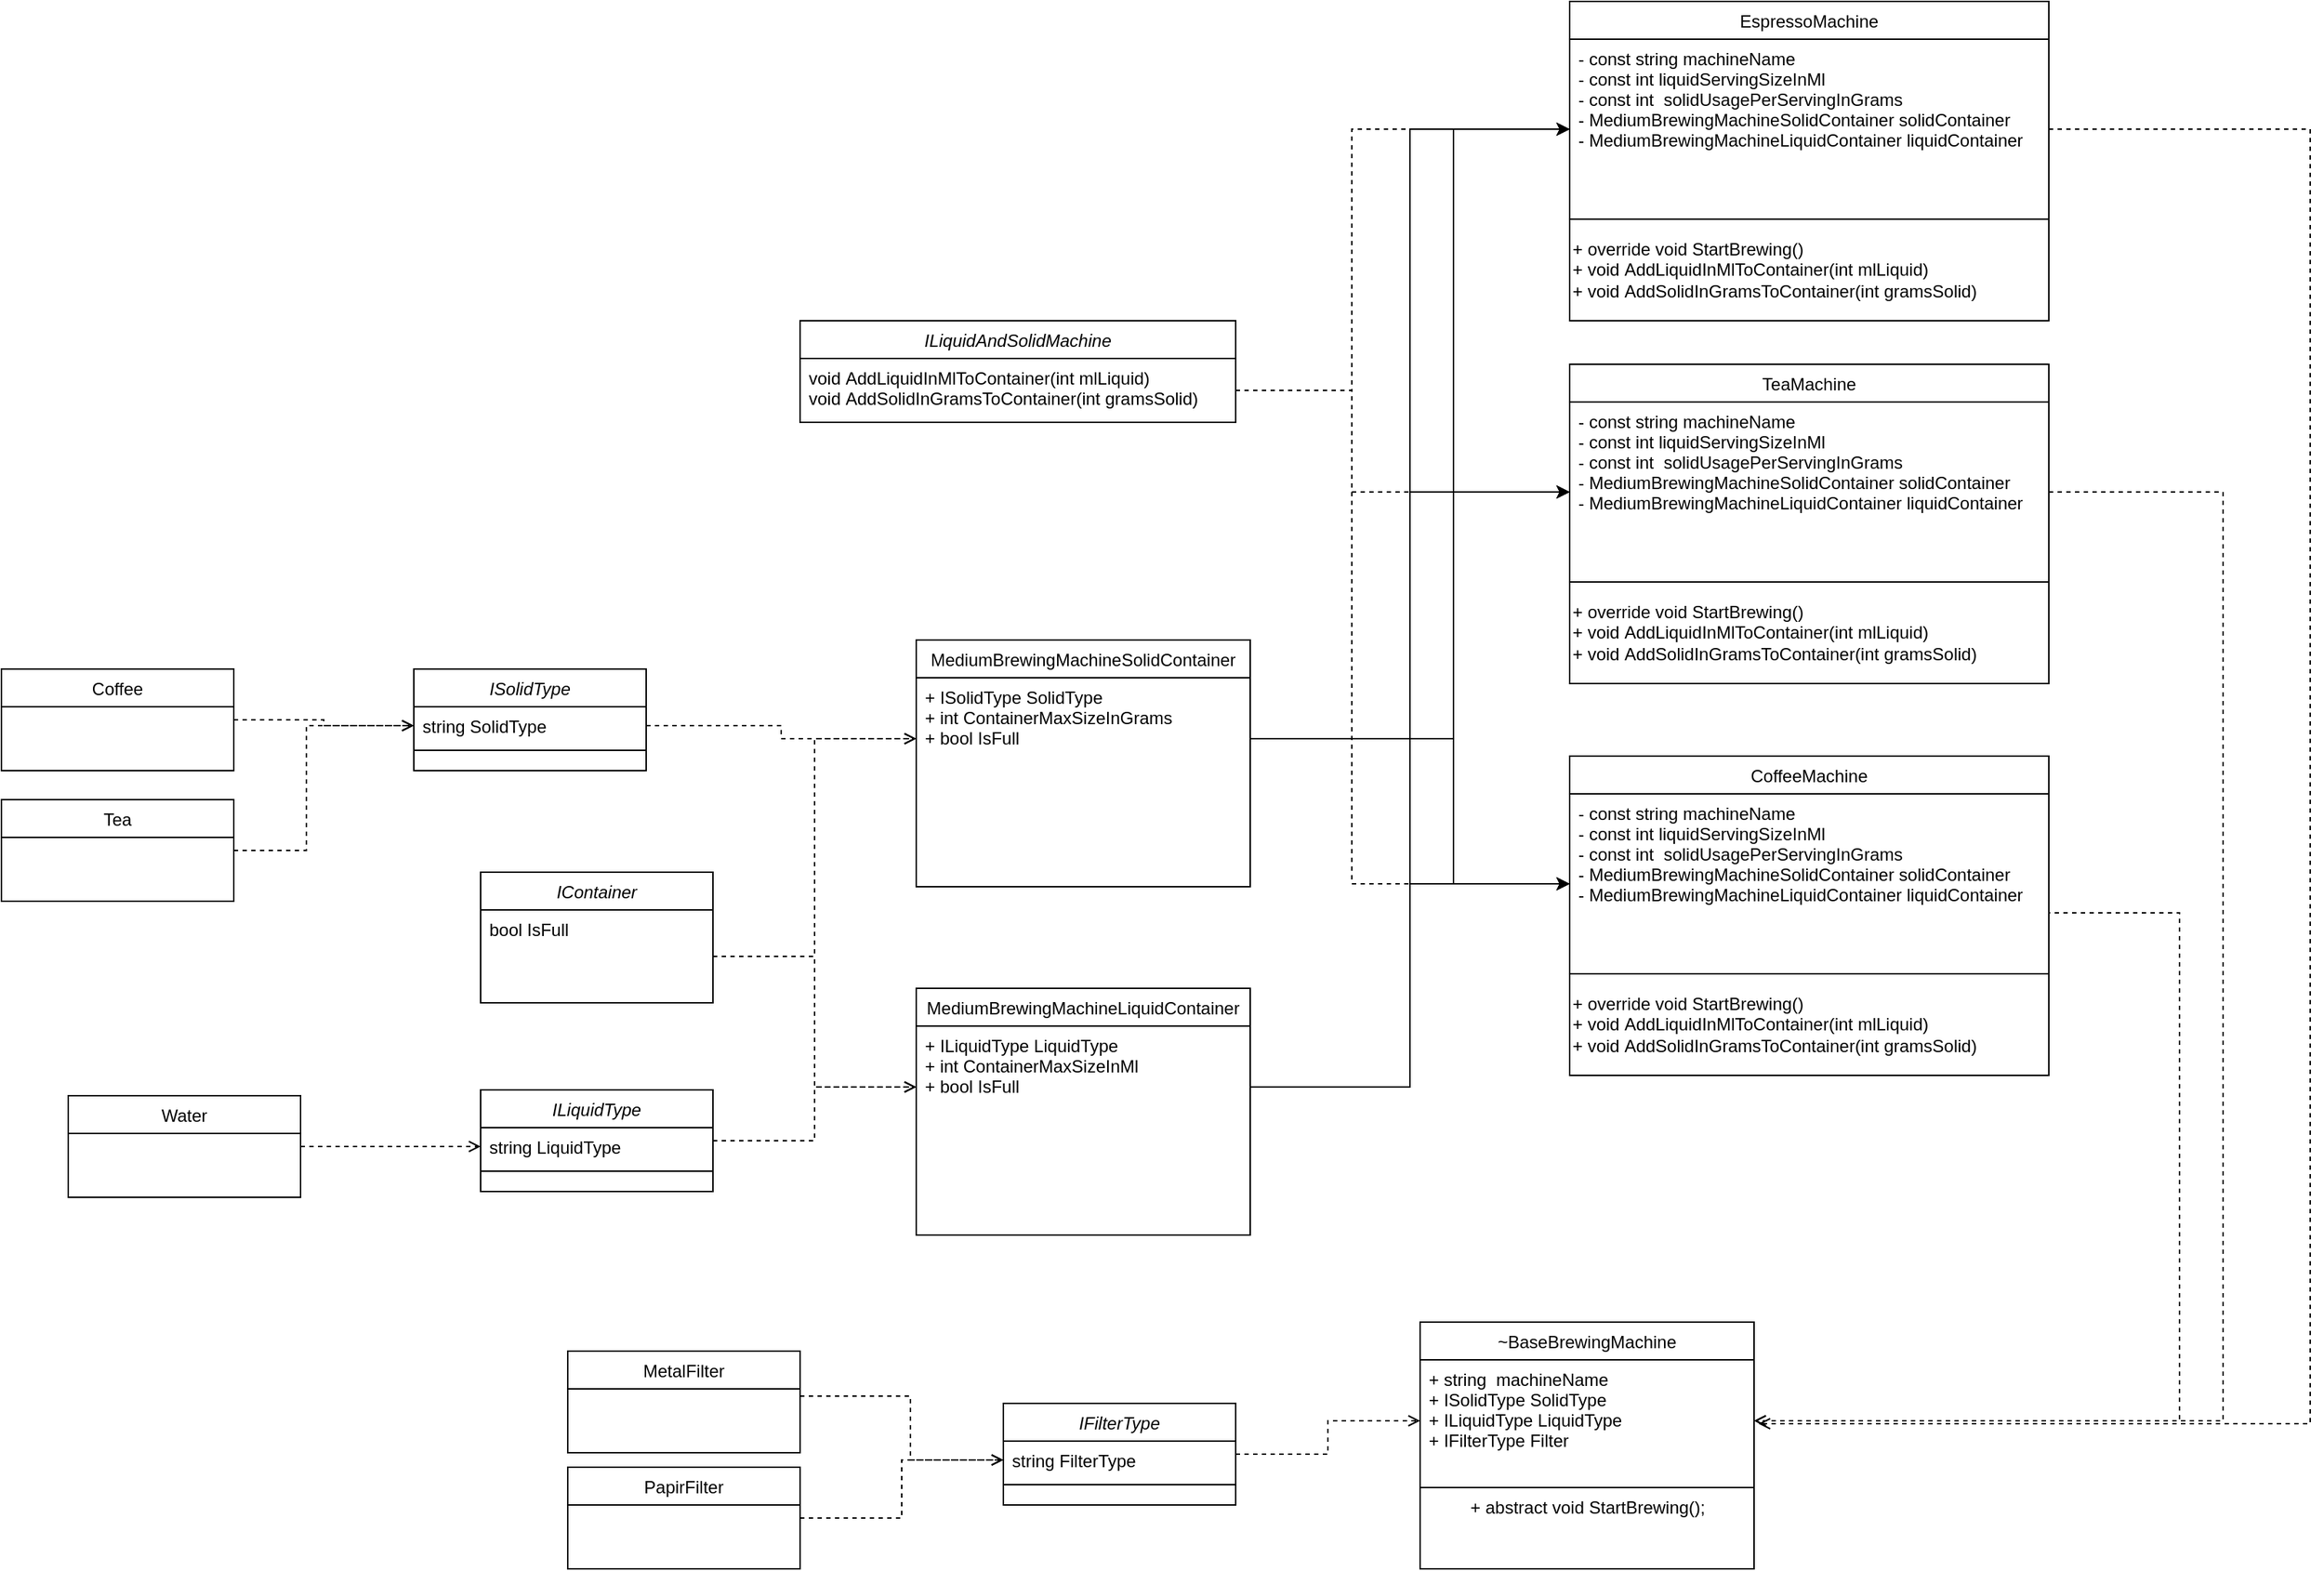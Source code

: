 <mxfile version="17.1.3" type="device"><diagram id="C5RBs43oDa-KdzZeNtuy" name="Page-1"><mxGraphModel dx="2857" dy="2258" grid="1" gridSize="10" guides="1" tooltips="1" connect="1" arrows="1" fold="1" page="1" pageScale="1" pageWidth="827" pageHeight="1169" math="0" shadow="0"><root><mxCell id="WIyWlLk6GJQsqaUBKTNV-0"/><mxCell id="WIyWlLk6GJQsqaUBKTNV-1" parent="WIyWlLk6GJQsqaUBKTNV-0"/><mxCell id="zkfFHV4jXpPFQw0GAbJ--0" value="IContainer" style="swimlane;fontStyle=2;align=center;verticalAlign=top;childLayout=stackLayout;horizontal=1;startSize=26;horizontalStack=0;resizeParent=1;resizeLast=0;collapsible=1;marginBottom=0;rounded=0;shadow=0;strokeWidth=1;" parent="WIyWlLk6GJQsqaUBKTNV-1" vertex="1"><mxGeometry x="180" y="290" width="160" height="90" as="geometry"><mxRectangle x="230" y="140" width="160" height="26" as="alternateBounds"/></mxGeometry></mxCell><mxCell id="zkfFHV4jXpPFQw0GAbJ--2" value="bool IsFull" style="text;align=left;verticalAlign=top;spacingLeft=4;spacingRight=4;overflow=hidden;rotatable=0;points=[[0,0.5],[1,0.5]];portConstraint=eastwest;rounded=0;shadow=0;html=0;" parent="zkfFHV4jXpPFQw0GAbJ--0" vertex="1"><mxGeometry y="26" width="160" height="64" as="geometry"/></mxCell><mxCell id="QKgf3Jba6leSDo_gFSqt-0" value="MediumBrewingMachineSolidContainer" style="swimlane;fontStyle=0;align=center;verticalAlign=top;childLayout=stackLayout;horizontal=1;startSize=26;horizontalStack=0;resizeParent=1;resizeLast=0;collapsible=1;marginBottom=0;rounded=0;shadow=0;strokeWidth=1;" vertex="1" parent="WIyWlLk6GJQsqaUBKTNV-1"><mxGeometry x="480" y="130" width="230" height="170" as="geometry"><mxRectangle x="340" y="380" width="170" height="26" as="alternateBounds"/></mxGeometry></mxCell><mxCell id="QKgf3Jba6leSDo_gFSqt-1" value="+ ISolidType SolidType&#10;+ int ContainerMaxSizeInGrams&#10;+ bool IsFull" style="text;align=left;verticalAlign=top;spacingLeft=4;spacingRight=4;overflow=hidden;rotatable=0;points=[[0,0.5],[1,0.5]];portConstraint=eastwest;" vertex="1" parent="QKgf3Jba6leSDo_gFSqt-0"><mxGeometry y="26" width="230" height="84" as="geometry"/></mxCell><mxCell id="QKgf3Jba6leSDo_gFSqt-3" value="MediumBrewingMachineLiquidContainer" style="swimlane;fontStyle=0;align=center;verticalAlign=top;childLayout=stackLayout;horizontal=1;startSize=26;horizontalStack=0;resizeParent=1;resizeLast=0;collapsible=1;marginBottom=0;rounded=0;shadow=0;strokeWidth=1;" vertex="1" parent="WIyWlLk6GJQsqaUBKTNV-1"><mxGeometry x="480" y="370" width="230" height="170" as="geometry"><mxRectangle x="480" y="370" width="170" height="26" as="alternateBounds"/></mxGeometry></mxCell><mxCell id="QKgf3Jba6leSDo_gFSqt-8" style="edgeStyle=orthogonalEdgeStyle;rounded=0;orthogonalLoop=1;jettySize=auto;html=1;dashed=1;endArrow=open;endFill=0;" edge="1" parent="WIyWlLk6GJQsqaUBKTNV-1" source="zkfFHV4jXpPFQw0GAbJ--2" target="QKgf3Jba6leSDo_gFSqt-4"><mxGeometry relative="1" as="geometry"/></mxCell><mxCell id="QKgf3Jba6leSDo_gFSqt-9" style="edgeStyle=orthogonalEdgeStyle;rounded=0;orthogonalLoop=1;jettySize=auto;html=1;dashed=1;endArrow=open;endFill=0;" edge="1" parent="WIyWlLk6GJQsqaUBKTNV-1" source="zkfFHV4jXpPFQw0GAbJ--2" target="QKgf3Jba6leSDo_gFSqt-1"><mxGeometry relative="1" as="geometry"/></mxCell><mxCell id="QKgf3Jba6leSDo_gFSqt-88" style="edgeStyle=orthogonalEdgeStyle;rounded=0;orthogonalLoop=1;jettySize=auto;html=1;entryX=0;entryY=0.5;entryDx=0;entryDy=0;endArrow=classic;endFill=1;elbow=vertical;" edge="1" parent="WIyWlLk6GJQsqaUBKTNV-1" source="QKgf3Jba6leSDo_gFSqt-4" target="QKgf3Jba6leSDo_gFSqt-42"><mxGeometry relative="1" as="geometry"/></mxCell><mxCell id="QKgf3Jba6leSDo_gFSqt-89" style="edgeStyle=orthogonalEdgeStyle;rounded=0;orthogonalLoop=1;jettySize=auto;html=1;endArrow=classic;endFill=1;elbow=vertical;" edge="1" parent="WIyWlLk6GJQsqaUBKTNV-1" source="QKgf3Jba6leSDo_gFSqt-4" target="QKgf3Jba6leSDo_gFSqt-49"><mxGeometry relative="1" as="geometry"/></mxCell><mxCell id="QKgf3Jba6leSDo_gFSqt-90" style="edgeStyle=orthogonalEdgeStyle;rounded=0;orthogonalLoop=1;jettySize=auto;html=1;endArrow=classic;endFill=1;elbow=vertical;" edge="1" parent="WIyWlLk6GJQsqaUBKTNV-1" source="QKgf3Jba6leSDo_gFSqt-4" target="QKgf3Jba6leSDo_gFSqt-76"><mxGeometry relative="1" as="geometry"/></mxCell><mxCell id="QKgf3Jba6leSDo_gFSqt-4" value="+ ILiquidType LiquidType&#10;+ int ContainerMaxSizeInMl&#10;+ bool IsFull" style="text;align=left;verticalAlign=top;spacingLeft=4;spacingRight=4;overflow=hidden;rotatable=0;points=[[0,0.5],[1,0.5]];portConstraint=eastwest;" vertex="1" parent="WIyWlLk6GJQsqaUBKTNV-1"><mxGeometry x="480" y="396" width="230" height="84" as="geometry"/></mxCell><mxCell id="QKgf3Jba6leSDo_gFSqt-16" value="~BaseBrewingMachine" style="swimlane;fontStyle=0;align=center;verticalAlign=top;childLayout=stackLayout;horizontal=1;startSize=26;horizontalStack=0;resizeParent=1;resizeLast=0;collapsible=1;marginBottom=0;rounded=0;shadow=0;strokeWidth=1;" vertex="1" parent="WIyWlLk6GJQsqaUBKTNV-1"><mxGeometry x="827" y="600" width="230" height="170" as="geometry"><mxRectangle x="340" y="380" width="170" height="26" as="alternateBounds"/></mxGeometry></mxCell><mxCell id="QKgf3Jba6leSDo_gFSqt-17" value="+ string  machineName&#10;+ ISolidType SolidType&#10;+ ILiquidType LiquidType&#10;+ IFilterType Filter " style="text;align=left;verticalAlign=top;spacingLeft=4;spacingRight=4;overflow=hidden;rotatable=0;points=[[0,0.5],[1,0.5]];portConstraint=eastwest;" vertex="1" parent="QKgf3Jba6leSDo_gFSqt-16"><mxGeometry y="26" width="230" height="84" as="geometry"/></mxCell><mxCell id="QKgf3Jba6leSDo_gFSqt-18" value="" style="line;html=1;strokeWidth=1;align=left;verticalAlign=middle;spacingTop=-1;spacingLeft=3;spacingRight=3;rotatable=0;labelPosition=right;points=[];portConstraint=eastwest;" vertex="1" parent="QKgf3Jba6leSDo_gFSqt-16"><mxGeometry y="110" width="230" height="8" as="geometry"/></mxCell><mxCell id="QKgf3Jba6leSDo_gFSqt-19" value="+ abstract void StartBrewing();" style="text;html=1;align=center;verticalAlign=middle;resizable=0;points=[];autosize=1;strokeColor=none;fillColor=none;" vertex="1" parent="QKgf3Jba6leSDo_gFSqt-16"><mxGeometry y="118" width="230" height="20" as="geometry"/></mxCell><mxCell id="QKgf3Jba6leSDo_gFSqt-69" style="edgeStyle=orthogonalEdgeStyle;rounded=0;orthogonalLoop=1;jettySize=auto;html=1;dashed=1;endArrow=open;endFill=0;" edge="1" parent="WIyWlLk6GJQsqaUBKTNV-1" source="QKgf3Jba6leSDo_gFSqt-22" target="QKgf3Jba6leSDo_gFSqt-17"><mxGeometry relative="1" as="geometry"/></mxCell><mxCell id="QKgf3Jba6leSDo_gFSqt-22" value="IFilterType" style="swimlane;fontStyle=2;align=center;verticalAlign=top;childLayout=stackLayout;horizontal=1;startSize=26;horizontalStack=0;resizeParent=1;resizeLast=0;collapsible=1;marginBottom=0;rounded=0;shadow=0;strokeWidth=1;" vertex="1" parent="WIyWlLk6GJQsqaUBKTNV-1"><mxGeometry x="540" y="656" width="160" height="70" as="geometry"><mxRectangle x="340" y="380" width="170" height="26" as="alternateBounds"/></mxGeometry></mxCell><mxCell id="QKgf3Jba6leSDo_gFSqt-23" value="string FilterType&#10;" style="text;align=left;verticalAlign=top;spacingLeft=4;spacingRight=4;overflow=hidden;rotatable=0;points=[[0,0.5],[1,0.5]];portConstraint=eastwest;" vertex="1" parent="QKgf3Jba6leSDo_gFSqt-22"><mxGeometry y="26" width="160" height="26" as="geometry"/></mxCell><mxCell id="QKgf3Jba6leSDo_gFSqt-24" value="" style="line;html=1;strokeWidth=1;align=left;verticalAlign=middle;spacingTop=-1;spacingLeft=3;spacingRight=3;rotatable=0;labelPosition=right;points=[];portConstraint=eastwest;" vertex="1" parent="QKgf3Jba6leSDo_gFSqt-22"><mxGeometry y="52" width="160" height="8" as="geometry"/></mxCell><mxCell id="QKgf3Jba6leSDo_gFSqt-67" style="edgeStyle=orthogonalEdgeStyle;rounded=0;orthogonalLoop=1;jettySize=auto;html=1;entryX=0;entryY=0.5;entryDx=0;entryDy=0;dashed=1;endArrow=open;endFill=0;" edge="1" parent="WIyWlLk6GJQsqaUBKTNV-1" source="QKgf3Jba6leSDo_gFSqt-25" target="QKgf3Jba6leSDo_gFSqt-4"><mxGeometry relative="1" as="geometry"/></mxCell><mxCell id="QKgf3Jba6leSDo_gFSqt-25" value="ILiquidType" style="swimlane;fontStyle=2;align=center;verticalAlign=top;childLayout=stackLayout;horizontal=1;startSize=26;horizontalStack=0;resizeParent=1;resizeLast=0;collapsible=1;marginBottom=0;rounded=0;shadow=0;strokeWidth=1;" vertex="1" parent="WIyWlLk6GJQsqaUBKTNV-1"><mxGeometry x="180" y="440" width="160" height="70" as="geometry"><mxRectangle x="340" y="380" width="170" height="26" as="alternateBounds"/></mxGeometry></mxCell><mxCell id="QKgf3Jba6leSDo_gFSqt-26" value="string LiquidType&#10;" style="text;align=left;verticalAlign=top;spacingLeft=4;spacingRight=4;overflow=hidden;rotatable=0;points=[[0,0.5],[1,0.5]];portConstraint=eastwest;" vertex="1" parent="QKgf3Jba6leSDo_gFSqt-25"><mxGeometry y="26" width="160" height="26" as="geometry"/></mxCell><mxCell id="QKgf3Jba6leSDo_gFSqt-27" value="" style="line;html=1;strokeWidth=1;align=left;verticalAlign=middle;spacingTop=-1;spacingLeft=3;spacingRight=3;rotatable=0;labelPosition=right;points=[];portConstraint=eastwest;" vertex="1" parent="QKgf3Jba6leSDo_gFSqt-25"><mxGeometry y="52" width="160" height="8" as="geometry"/></mxCell><mxCell id="QKgf3Jba6leSDo_gFSqt-28" value="ISolidType" style="swimlane;fontStyle=2;align=center;verticalAlign=top;childLayout=stackLayout;horizontal=1;startSize=26;horizontalStack=0;resizeParent=1;resizeLast=0;collapsible=1;marginBottom=0;rounded=0;shadow=0;strokeWidth=1;" vertex="1" parent="WIyWlLk6GJQsqaUBKTNV-1"><mxGeometry x="134" y="150" width="160" height="70" as="geometry"><mxRectangle x="340" y="380" width="170" height="26" as="alternateBounds"/></mxGeometry></mxCell><mxCell id="QKgf3Jba6leSDo_gFSqt-29" value="string SolidType&#10;" style="text;align=left;verticalAlign=top;spacingLeft=4;spacingRight=4;overflow=hidden;rotatable=0;points=[[0,0.5],[1,0.5]];portConstraint=eastwest;" vertex="1" parent="QKgf3Jba6leSDo_gFSqt-28"><mxGeometry y="26" width="160" height="26" as="geometry"/></mxCell><mxCell id="QKgf3Jba6leSDo_gFSqt-30" value="" style="line;html=1;strokeWidth=1;align=left;verticalAlign=middle;spacingTop=-1;spacingLeft=3;spacingRight=3;rotatable=0;labelPosition=right;points=[];portConstraint=eastwest;" vertex="1" parent="QKgf3Jba6leSDo_gFSqt-28"><mxGeometry y="52" width="160" height="8" as="geometry"/></mxCell><mxCell id="QKgf3Jba6leSDo_gFSqt-66" style="edgeStyle=orthogonalEdgeStyle;rounded=0;orthogonalLoop=1;jettySize=auto;html=1;entryX=0;entryY=0.5;entryDx=0;entryDy=0;dashed=1;endArrow=open;endFill=0;" edge="1" parent="WIyWlLk6GJQsqaUBKTNV-1" source="QKgf3Jba6leSDo_gFSqt-34" target="QKgf3Jba6leSDo_gFSqt-26"><mxGeometry relative="1" as="geometry"/></mxCell><mxCell id="QKgf3Jba6leSDo_gFSqt-34" value="Water" style="swimlane;fontStyle=0;align=center;verticalAlign=top;childLayout=stackLayout;horizontal=1;startSize=26;horizontalStack=0;resizeParent=1;resizeLast=0;collapsible=1;marginBottom=0;rounded=0;shadow=0;strokeWidth=1;" vertex="1" parent="WIyWlLk6GJQsqaUBKTNV-1"><mxGeometry x="-104" y="444" width="160" height="70" as="geometry"><mxRectangle x="340" y="380" width="170" height="26" as="alternateBounds"/></mxGeometry></mxCell><mxCell id="QKgf3Jba6leSDo_gFSqt-37" value="CoffeeMachine" style="swimlane;fontStyle=0;align=center;verticalAlign=top;childLayout=stackLayout;horizontal=1;startSize=26;horizontalStack=0;resizeParent=1;resizeLast=0;collapsible=1;marginBottom=0;rounded=0;shadow=0;strokeWidth=1;" vertex="1" parent="WIyWlLk6GJQsqaUBKTNV-1"><mxGeometry x="930" y="210" width="330" height="220" as="geometry"><mxRectangle x="340" y="380" width="170" height="26" as="alternateBounds"/></mxGeometry></mxCell><mxCell id="QKgf3Jba6leSDo_gFSqt-42" value="- const string machineName&#10;- const int liquidServingSizeInMl&#10;- const int  solidUsagePerServingInGrams&#10;- MediumBrewingMachineSolidContainer solidContainer&#10;- MediumBrewingMachineLiquidContainer liquidContainer&#10;" style="text;align=left;verticalAlign=top;spacingLeft=4;spacingRight=4;overflow=hidden;rotatable=0;points=[[0,0.5],[1,0.5]];portConstraint=eastwest;" vertex="1" parent="QKgf3Jba6leSDo_gFSqt-37"><mxGeometry y="26" width="330" height="124" as="geometry"/></mxCell><mxCell id="QKgf3Jba6leSDo_gFSqt-47" value="+ override void StartBrewing()&lt;br&gt;+ void&amp;nbsp;AddLiquidInMlToContainer(int mlLiquid)&lt;br&gt;+ void&amp;nbsp;AddSolidInGramsToContainer(int gramsSolid)" style="whiteSpace=wrap;html=1;align=left;" vertex="1" parent="QKgf3Jba6leSDo_gFSqt-37"><mxGeometry y="150" width="330" height="70" as="geometry"/></mxCell><mxCell id="QKgf3Jba6leSDo_gFSqt-43" style="edgeStyle=orthogonalEdgeStyle;rounded=0;orthogonalLoop=1;jettySize=auto;html=1;dashed=1;endArrow=open;endFill=0;exitX=1;exitY=0.5;exitDx=0;exitDy=0;entryX=1;entryY=0.5;entryDx=0;entryDy=0;" edge="1" parent="WIyWlLk6GJQsqaUBKTNV-1" source="QKgf3Jba6leSDo_gFSqt-42" target="QKgf3Jba6leSDo_gFSqt-17"><mxGeometry relative="1" as="geometry"><mxPoint x="1120" y="668" as="targetPoint"/><Array as="points"><mxPoint x="1350" y="318"/><mxPoint x="1350" y="668"/></Array></mxGeometry></mxCell><mxCell id="QKgf3Jba6leSDo_gFSqt-48" value="TeaMachine" style="swimlane;fontStyle=0;align=center;verticalAlign=top;childLayout=stackLayout;horizontal=1;startSize=26;horizontalStack=0;resizeParent=1;resizeLast=0;collapsible=1;marginBottom=0;rounded=0;shadow=0;strokeWidth=1;" vertex="1" parent="WIyWlLk6GJQsqaUBKTNV-1"><mxGeometry x="930" y="-60" width="330" height="220" as="geometry"><mxRectangle x="340" y="380" width="170" height="26" as="alternateBounds"/></mxGeometry></mxCell><mxCell id="QKgf3Jba6leSDo_gFSqt-49" value="- const string machineName&#10;- const int liquidServingSizeInMl&#10;- const int  solidUsagePerServingInGrams&#10;- MediumBrewingMachineSolidContainer solidContainer&#10;- MediumBrewingMachineLiquidContainer liquidContainer&#10;" style="text;align=left;verticalAlign=top;spacingLeft=4;spacingRight=4;overflow=hidden;rotatable=0;points=[[0,0.5],[1,0.5]];portConstraint=eastwest;" vertex="1" parent="QKgf3Jba6leSDo_gFSqt-48"><mxGeometry y="26" width="330" height="124" as="geometry"/></mxCell><mxCell id="QKgf3Jba6leSDo_gFSqt-50" value="+ override void StartBrewing()&lt;br&gt;+ void&amp;nbsp;AddLiquidInMlToContainer(int mlLiquid)&lt;br&gt;+ void&amp;nbsp;AddSolidInGramsToContainer(int gramsSolid)" style="whiteSpace=wrap;html=1;align=left;" vertex="1" parent="QKgf3Jba6leSDo_gFSqt-48"><mxGeometry y="150" width="330" height="70" as="geometry"/></mxCell><mxCell id="QKgf3Jba6leSDo_gFSqt-53" style="edgeStyle=orthogonalEdgeStyle;rounded=0;orthogonalLoop=1;jettySize=auto;html=1;entryX=1;entryY=0.5;entryDx=0;entryDy=0;dashed=1;endArrow=open;endFill=0;" edge="1" parent="WIyWlLk6GJQsqaUBKTNV-1" source="QKgf3Jba6leSDo_gFSqt-49" target="QKgf3Jba6leSDo_gFSqt-17"><mxGeometry relative="1" as="geometry"><Array as="points"><mxPoint x="1380" y="28"/><mxPoint x="1380" y="668"/></Array></mxGeometry></mxCell><mxCell id="QKgf3Jba6leSDo_gFSqt-58" style="edgeStyle=orthogonalEdgeStyle;rounded=0;orthogonalLoop=1;jettySize=auto;html=1;entryX=0;entryY=0.5;entryDx=0;entryDy=0;dashed=1;endArrow=open;endFill=0;" edge="1" parent="WIyWlLk6GJQsqaUBKTNV-1" source="QKgf3Jba6leSDo_gFSqt-55" target="QKgf3Jba6leSDo_gFSqt-23"><mxGeometry relative="1" as="geometry"><Array as="points"><mxPoint x="476" y="651"/><mxPoint x="476" y="695"/></Array></mxGeometry></mxCell><mxCell id="QKgf3Jba6leSDo_gFSqt-55" value="MetalFilter" style="swimlane;fontStyle=0;align=center;verticalAlign=top;childLayout=stackLayout;horizontal=1;startSize=26;horizontalStack=0;resizeParent=1;resizeLast=0;collapsible=1;marginBottom=0;rounded=0;shadow=0;strokeWidth=1;" vertex="1" parent="WIyWlLk6GJQsqaUBKTNV-1"><mxGeometry x="240" y="620" width="160" height="70" as="geometry"><mxRectangle x="340" y="380" width="170" height="26" as="alternateBounds"/></mxGeometry></mxCell><mxCell id="QKgf3Jba6leSDo_gFSqt-60" style="edgeStyle=orthogonalEdgeStyle;rounded=0;orthogonalLoop=1;jettySize=auto;html=1;entryX=0;entryY=0.5;entryDx=0;entryDy=0;dashed=1;endArrow=open;endFill=0;" edge="1" parent="WIyWlLk6GJQsqaUBKTNV-1" source="QKgf3Jba6leSDo_gFSqt-59" target="QKgf3Jba6leSDo_gFSqt-23"><mxGeometry relative="1" as="geometry"/></mxCell><mxCell id="QKgf3Jba6leSDo_gFSqt-59" value="PapirFilter" style="swimlane;fontStyle=0;align=center;verticalAlign=top;childLayout=stackLayout;horizontal=1;startSize=26;horizontalStack=0;resizeParent=1;resizeLast=0;collapsible=1;marginBottom=0;rounded=0;shadow=0;strokeWidth=1;" vertex="1" parent="WIyWlLk6GJQsqaUBKTNV-1"><mxGeometry x="240" y="700" width="160" height="70" as="geometry"><mxRectangle x="340" y="380" width="170" height="26" as="alternateBounds"/></mxGeometry></mxCell><mxCell id="QKgf3Jba6leSDo_gFSqt-62" style="edgeStyle=orthogonalEdgeStyle;rounded=0;orthogonalLoop=1;jettySize=auto;html=1;entryX=0;entryY=0.5;entryDx=0;entryDy=0;dashed=1;endArrow=open;endFill=0;" edge="1" parent="WIyWlLk6GJQsqaUBKTNV-1" source="QKgf3Jba6leSDo_gFSqt-61" target="QKgf3Jba6leSDo_gFSqt-29"><mxGeometry relative="1" as="geometry"/></mxCell><mxCell id="QKgf3Jba6leSDo_gFSqt-61" value="Coffee" style="swimlane;fontStyle=0;align=center;verticalAlign=top;childLayout=stackLayout;horizontal=1;startSize=26;horizontalStack=0;resizeParent=1;resizeLast=0;collapsible=1;marginBottom=0;rounded=0;shadow=0;strokeWidth=1;" vertex="1" parent="WIyWlLk6GJQsqaUBKTNV-1"><mxGeometry x="-150" y="150" width="160" height="70" as="geometry"><mxRectangle x="340" y="380" width="170" height="26" as="alternateBounds"/></mxGeometry></mxCell><mxCell id="QKgf3Jba6leSDo_gFSqt-64" style="edgeStyle=orthogonalEdgeStyle;rounded=0;orthogonalLoop=1;jettySize=auto;html=1;dashed=1;endArrow=open;endFill=0;" edge="1" parent="WIyWlLk6GJQsqaUBKTNV-1" source="QKgf3Jba6leSDo_gFSqt-63" target="QKgf3Jba6leSDo_gFSqt-29"><mxGeometry relative="1" as="geometry"><Array as="points"><mxPoint x="60" y="275"/><mxPoint x="60" y="189"/></Array></mxGeometry></mxCell><mxCell id="QKgf3Jba6leSDo_gFSqt-63" value="Tea" style="swimlane;fontStyle=0;align=center;verticalAlign=top;childLayout=stackLayout;horizontal=1;startSize=26;horizontalStack=0;resizeParent=1;resizeLast=0;collapsible=1;marginBottom=0;rounded=0;shadow=0;strokeWidth=1;" vertex="1" parent="WIyWlLk6GJQsqaUBKTNV-1"><mxGeometry x="-150" y="240" width="160" height="70" as="geometry"><mxRectangle x="340" y="380" width="170" height="26" as="alternateBounds"/></mxGeometry></mxCell><mxCell id="QKgf3Jba6leSDo_gFSqt-68" style="edgeStyle=orthogonalEdgeStyle;rounded=0;orthogonalLoop=1;jettySize=auto;html=1;dashed=1;endArrow=open;endFill=0;" edge="1" parent="WIyWlLk6GJQsqaUBKTNV-1" source="QKgf3Jba6leSDo_gFSqt-29" target="QKgf3Jba6leSDo_gFSqt-1"><mxGeometry relative="1" as="geometry"/></mxCell><mxCell id="QKgf3Jba6leSDo_gFSqt-70" value="ILiquidAndSolidMachine" style="swimlane;fontStyle=2;align=center;verticalAlign=top;childLayout=stackLayout;horizontal=1;startSize=26;horizontalStack=0;resizeParent=1;resizeLast=0;collapsible=1;marginBottom=0;rounded=0;shadow=0;strokeWidth=1;" vertex="1" parent="WIyWlLk6GJQsqaUBKTNV-1"><mxGeometry x="400" y="-90" width="300" height="70" as="geometry"><mxRectangle x="340" y="380" width="170" height="26" as="alternateBounds"/></mxGeometry></mxCell><mxCell id="QKgf3Jba6leSDo_gFSqt-71" value="void AddLiquidInMlToContainer(int mlLiquid)&#10;void AddSolidInGramsToContainer(int gramsSolid)" style="text;align=left;verticalAlign=top;spacingLeft=4;spacingRight=4;overflow=hidden;rotatable=0;points=[[0,0.5],[1,0.5]];portConstraint=eastwest;" vertex="1" parent="QKgf3Jba6leSDo_gFSqt-70"><mxGeometry y="26" width="300" height="44" as="geometry"/></mxCell><mxCell id="QKgf3Jba6leSDo_gFSqt-75" value="EspressoMachine" style="swimlane;fontStyle=0;align=center;verticalAlign=top;childLayout=stackLayout;horizontal=1;startSize=26;horizontalStack=0;resizeParent=1;resizeLast=0;collapsible=1;marginBottom=0;rounded=0;shadow=0;strokeWidth=1;" vertex="1" parent="WIyWlLk6GJQsqaUBKTNV-1"><mxGeometry x="930" y="-310" width="330" height="220" as="geometry"><mxRectangle x="340" y="380" width="170" height="26" as="alternateBounds"/></mxGeometry></mxCell><mxCell id="QKgf3Jba6leSDo_gFSqt-76" value="- const string machineName&#10;- const int liquidServingSizeInMl&#10;- const int  solidUsagePerServingInGrams&#10;- MediumBrewingMachineSolidContainer solidContainer&#10;- MediumBrewingMachineLiquidContainer liquidContainer&#10;" style="text;align=left;verticalAlign=top;spacingLeft=4;spacingRight=4;overflow=hidden;rotatable=0;points=[[0,0.5],[1,0.5]];portConstraint=eastwest;" vertex="1" parent="QKgf3Jba6leSDo_gFSqt-75"><mxGeometry y="26" width="330" height="124" as="geometry"/></mxCell><mxCell id="QKgf3Jba6leSDo_gFSqt-77" value="+ override void StartBrewing()&lt;br&gt;+ void&amp;nbsp;AddLiquidInMlToContainer(int mlLiquid)&lt;br&gt;+ void&amp;nbsp;AddSolidInGramsToContainer(int gramsSolid)" style="whiteSpace=wrap;html=1;align=left;" vertex="1" parent="QKgf3Jba6leSDo_gFSqt-75"><mxGeometry y="150" width="330" height="70" as="geometry"/></mxCell><mxCell id="QKgf3Jba6leSDo_gFSqt-83" style="edgeStyle=orthogonalEdgeStyle;rounded=0;orthogonalLoop=1;jettySize=auto;html=1;endArrow=classic;endFill=1;elbow=vertical;" edge="1" parent="WIyWlLk6GJQsqaUBKTNV-1" source="QKgf3Jba6leSDo_gFSqt-1" target="QKgf3Jba6leSDo_gFSqt-76"><mxGeometry relative="1" as="geometry"><Array as="points"><mxPoint x="850" y="198"/><mxPoint x="850" y="-222"/></Array></mxGeometry></mxCell><mxCell id="QKgf3Jba6leSDo_gFSqt-84" style="edgeStyle=orthogonalEdgeStyle;rounded=0;orthogonalLoop=1;jettySize=auto;html=1;endArrow=classic;endFill=1;elbow=vertical;" edge="1" parent="WIyWlLk6GJQsqaUBKTNV-1" source="QKgf3Jba6leSDo_gFSqt-1" target="QKgf3Jba6leSDo_gFSqt-42"><mxGeometry relative="1" as="geometry"><Array as="points"><mxPoint x="850" y="198"/><mxPoint x="850" y="298"/></Array></mxGeometry></mxCell><mxCell id="QKgf3Jba6leSDo_gFSqt-87" style="edgeStyle=orthogonalEdgeStyle;rounded=0;orthogonalLoop=1;jettySize=auto;html=1;entryX=0;entryY=0.5;entryDx=0;entryDy=0;endArrow=classic;endFill=1;elbow=vertical;" edge="1" parent="WIyWlLk6GJQsqaUBKTNV-1" source="QKgf3Jba6leSDo_gFSqt-1" target="QKgf3Jba6leSDo_gFSqt-49"><mxGeometry relative="1" as="geometry"><Array as="points"><mxPoint x="850" y="198"/><mxPoint x="850" y="28"/></Array></mxGeometry></mxCell><mxCell id="QKgf3Jba6leSDo_gFSqt-91" style="edgeStyle=orthogonalEdgeStyle;rounded=0;orthogonalLoop=1;jettySize=auto;html=1;entryX=0;entryY=0.5;entryDx=0;entryDy=0;endArrow=classic;endFill=1;elbow=vertical;dashed=1;" edge="1" parent="WIyWlLk6GJQsqaUBKTNV-1" source="QKgf3Jba6leSDo_gFSqt-71" target="QKgf3Jba6leSDo_gFSqt-76"><mxGeometry relative="1" as="geometry"><Array as="points"><mxPoint x="780" y="-42"/><mxPoint x="780" y="-222"/></Array></mxGeometry></mxCell><mxCell id="QKgf3Jba6leSDo_gFSqt-92" style="edgeStyle=orthogonalEdgeStyle;rounded=0;orthogonalLoop=1;jettySize=auto;html=1;entryX=0;entryY=0.5;entryDx=0;entryDy=0;dashed=1;endArrow=classic;endFill=1;elbow=vertical;" edge="1" parent="WIyWlLk6GJQsqaUBKTNV-1" source="QKgf3Jba6leSDo_gFSqt-71" target="QKgf3Jba6leSDo_gFSqt-49"><mxGeometry relative="1" as="geometry"><Array as="points"><mxPoint x="780" y="-42"/><mxPoint x="780" y="28"/></Array></mxGeometry></mxCell><mxCell id="QKgf3Jba6leSDo_gFSqt-93" style="edgeStyle=orthogonalEdgeStyle;rounded=0;orthogonalLoop=1;jettySize=auto;html=1;dashed=1;endArrow=classic;endFill=1;elbow=vertical;" edge="1" parent="WIyWlLk6GJQsqaUBKTNV-1" source="QKgf3Jba6leSDo_gFSqt-71" target="QKgf3Jba6leSDo_gFSqt-42"><mxGeometry relative="1" as="geometry"><Array as="points"><mxPoint x="780" y="-42"/><mxPoint x="780" y="298"/></Array></mxGeometry></mxCell><mxCell id="QKgf3Jba6leSDo_gFSqt-94" style="edgeStyle=orthogonalEdgeStyle;rounded=0;orthogonalLoop=1;jettySize=auto;html=1;dashed=1;endArrow=open;endFill=0;elbow=vertical;" edge="1" parent="WIyWlLk6GJQsqaUBKTNV-1" source="QKgf3Jba6leSDo_gFSqt-76"><mxGeometry relative="1" as="geometry"><mxPoint x="1060.0" y="670" as="targetPoint"/><Array as="points"><mxPoint x="1440" y="-222"/><mxPoint x="1440" y="670"/></Array></mxGeometry></mxCell></root></mxGraphModel></diagram></mxfile>